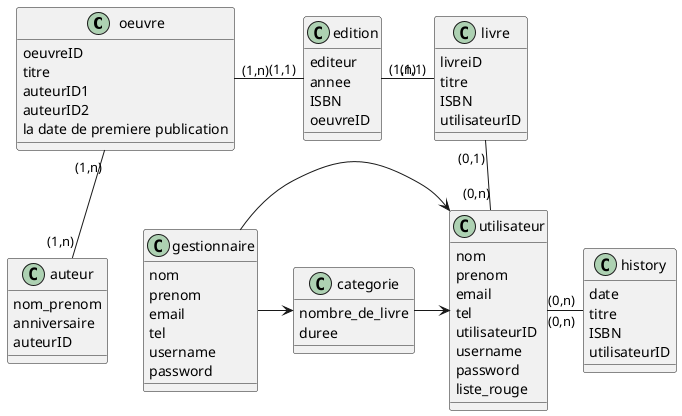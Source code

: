 @startuml

class oeuvre{
    oeuvreID
    titre
    auteurID1
    auteurID2
    la date de premiere publication
}

class auteur{
    nom_prenom
    anniversaire
    auteurID
}

class edition{
    editeur
    annee
    ISBN
    oeuvreID
}

class livre{
    livreiD
    titre
    ISBN
    utilisateurID
}

class utilisateur{
    nom
    prenom
    email
    tel
    utilisateurID
    username
    password
    liste_rouge
}

class history{
    date
    titre
    ISBN
    utilisateurID
}

class gestionnaire{
    nom
    prenom
    email
    tel
    username
    password
}

class categorie{
    nombre_de_livre
    duree
}

oeuvre "(1,n)" - "(1,1)" edition
oeuvre "(1,n)" -- "(1,n)" auteur
edition "(1,n)" - "(1,1)" livre
livre "(0,1)" -- "(0,n)" utilisateur
utilisateur "(0,n)" - "(0,n)" history
gestionnaire -> categorie
categorie -> utilisateur
gestionnaire -> utilisateur


@enduml